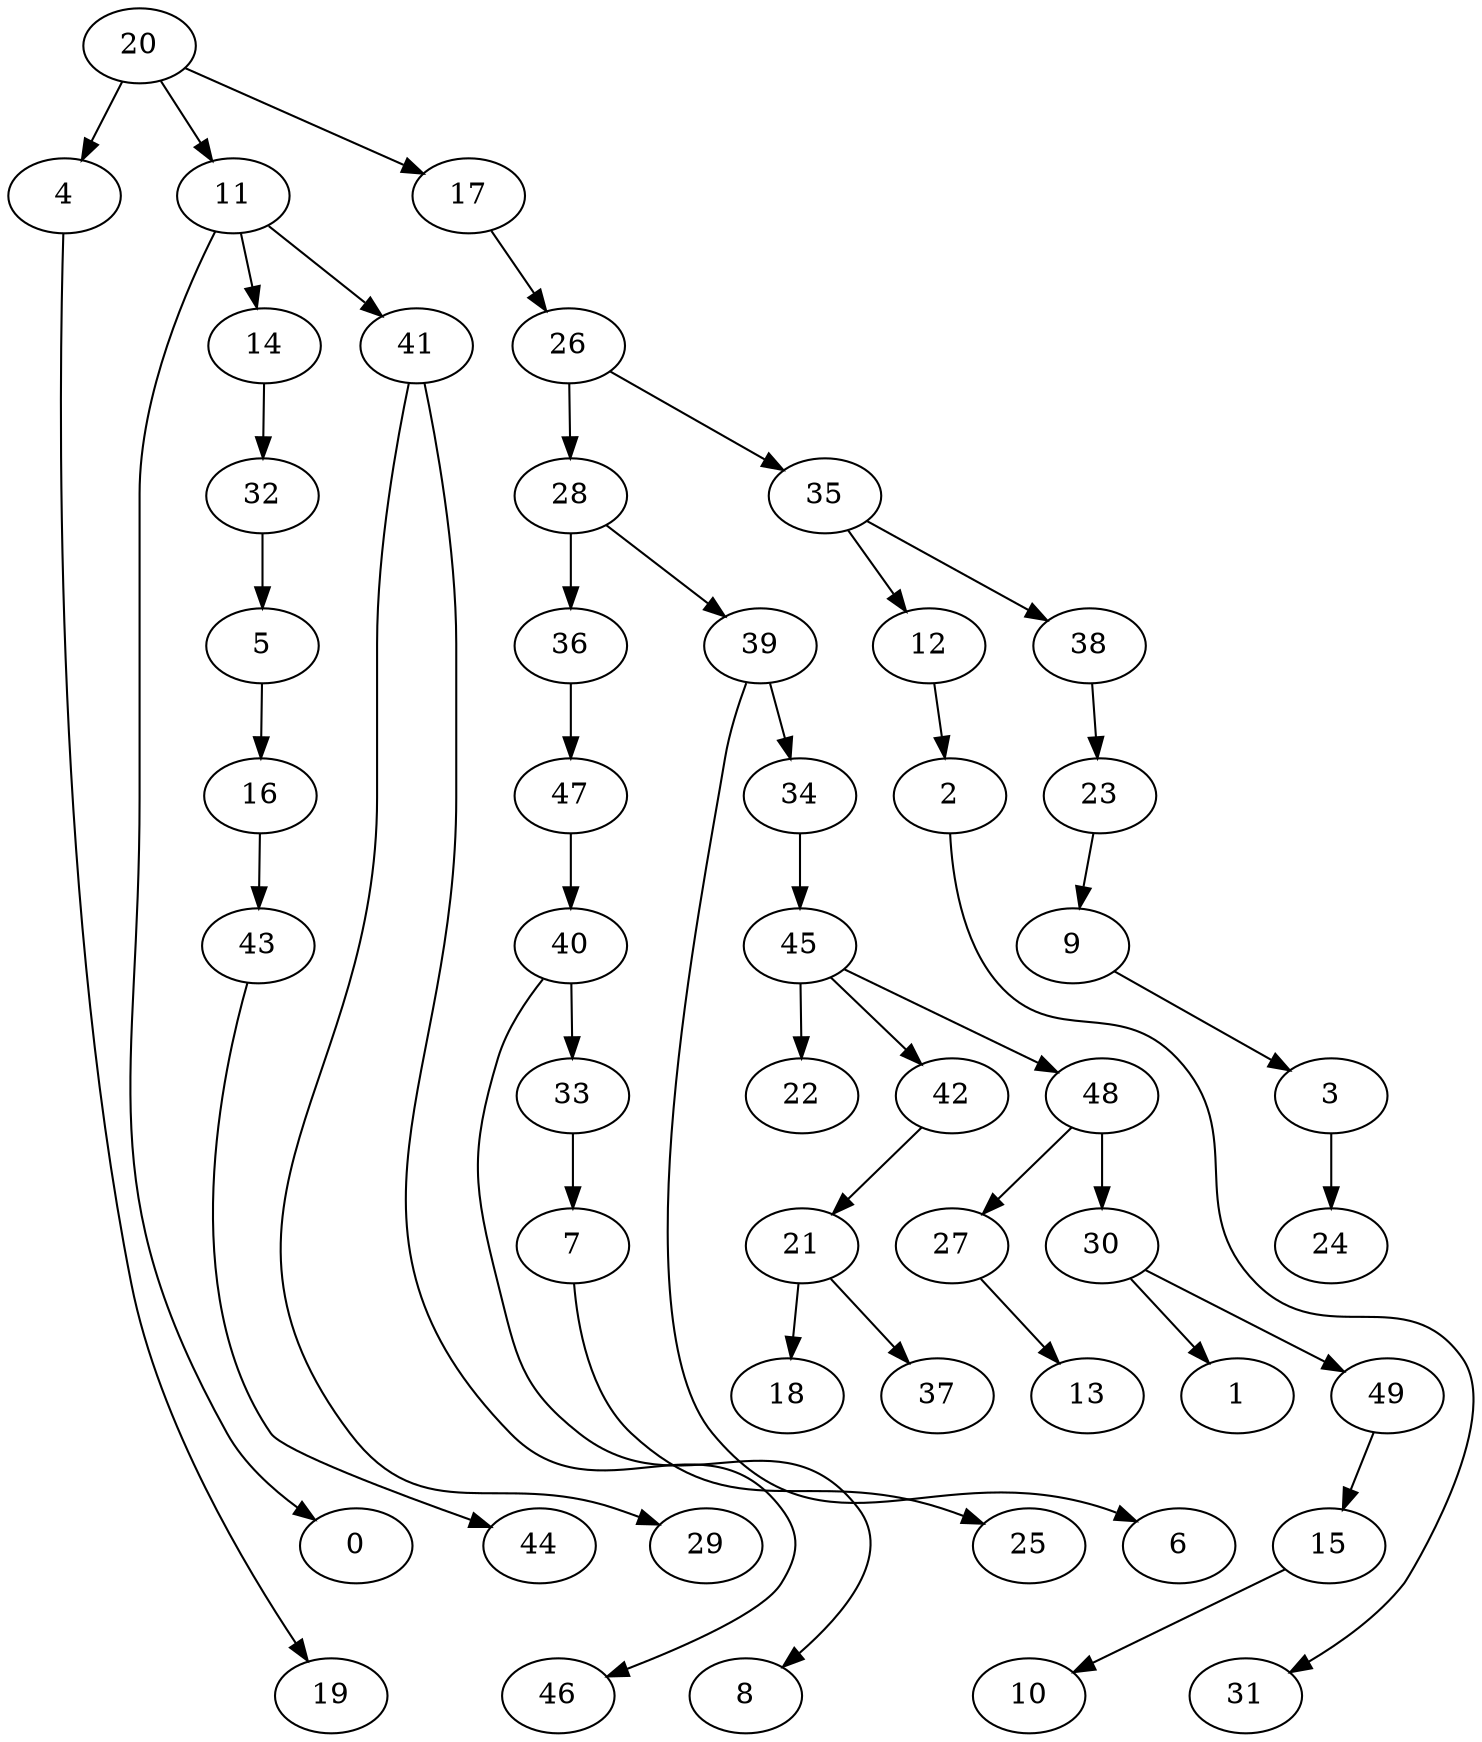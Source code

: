 digraph g {
0;
1;
2;
3;
4;
5;
6;
7;
8;
9;
10;
11;
12;
13;
14;
15;
16;
17;
18;
19;
20;
21;
22;
23;
24;
25;
26;
27;
28;
29;
30;
31;
32;
33;
34;
35;
36;
37;
38;
39;
40;
41;
42;
43;
44;
45;
46;
47;
48;
49;
2 -> 31 [weight=0];
3 -> 24 [weight=0];
4 -> 19 [weight=0];
5 -> 16 [weight=0];
7 -> 25 [weight=0];
9 -> 3 [weight=0];
11 -> 0 [weight=0];
11 -> 14 [weight=0];
11 -> 41 [weight=0];
12 -> 2 [weight=0];
14 -> 32 [weight=0];
15 -> 10 [weight=0];
16 -> 43 [weight=0];
17 -> 26 [weight=0];
20 -> 4 [weight=0];
20 -> 11 [weight=0];
20 -> 17 [weight=0];
21 -> 18 [weight=0];
21 -> 37 [weight=0];
23 -> 9 [weight=0];
26 -> 28 [weight=0];
26 -> 35 [weight=0];
27 -> 13 [weight=0];
28 -> 36 [weight=0];
28 -> 39 [weight=0];
30 -> 1 [weight=0];
30 -> 49 [weight=0];
32 -> 5 [weight=0];
33 -> 7 [weight=0];
34 -> 45 [weight=0];
35 -> 12 [weight=0];
35 -> 38 [weight=0];
36 -> 47 [weight=0];
38 -> 23 [weight=0];
39 -> 34 [weight=0];
39 -> 6 [weight=0];
40 -> 8 [weight=0];
40 -> 33 [weight=0];
41 -> 46 [weight=0];
41 -> 29 [weight=0];
42 -> 21 [weight=0];
43 -> 44 [weight=0];
45 -> 48 [weight=0];
45 -> 22 [weight=0];
45 -> 42 [weight=0];
47 -> 40 [weight=0];
48 -> 27 [weight=0];
48 -> 30 [weight=0];
49 -> 15 [weight=0];
}
